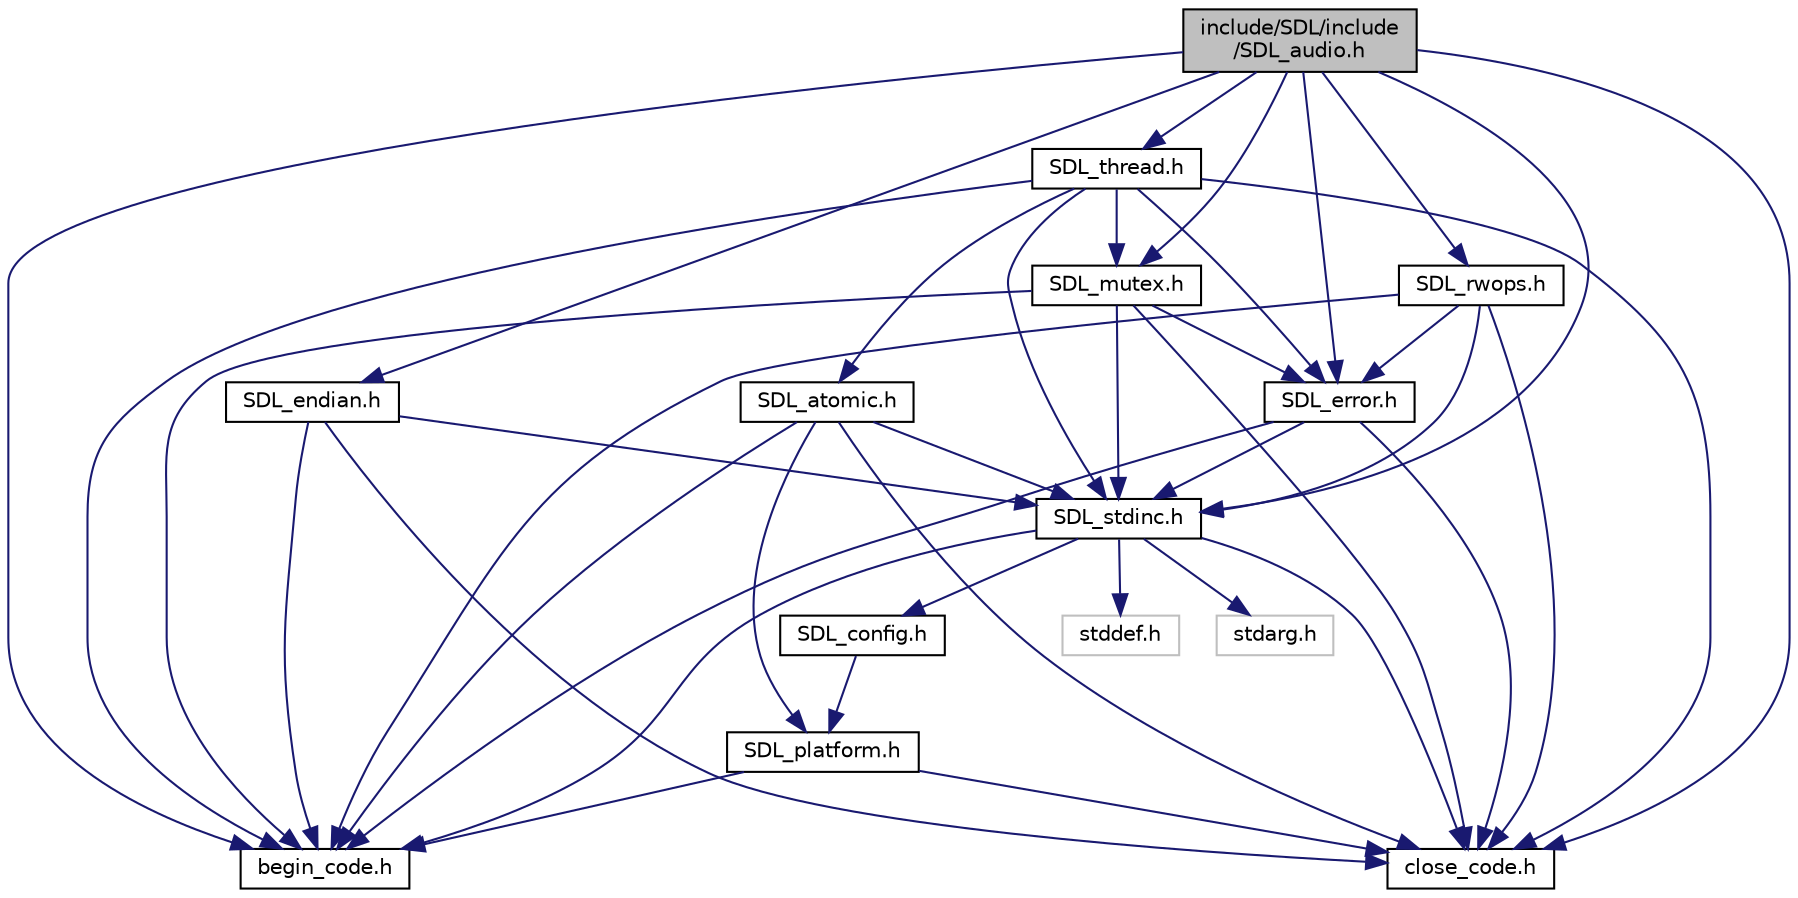 digraph "include/SDL/include/SDL_audio.h"
{
  edge [fontname="Helvetica",fontsize="10",labelfontname="Helvetica",labelfontsize="10"];
  node [fontname="Helvetica",fontsize="10",shape=record];
  Node1 [label="include/SDL/include\l/SDL_audio.h",height=0.2,width=0.4,color="black", fillcolor="grey75", style="filled" fontcolor="black"];
  Node1 -> Node2 [color="midnightblue",fontsize="10",style="solid",fontname="Helvetica"];
  Node2 [label="SDL_stdinc.h",height=0.2,width=0.4,color="black", fillcolor="white", style="filled",URL="$_s_d_l__stdinc_8h.html"];
  Node2 -> Node3 [color="midnightblue",fontsize="10",style="solid",fontname="Helvetica"];
  Node3 [label="SDL_config.h",height=0.2,width=0.4,color="black", fillcolor="white", style="filled",URL="$_s_d_l__config_8h_source.html"];
  Node3 -> Node4 [color="midnightblue",fontsize="10",style="solid",fontname="Helvetica"];
  Node4 [label="SDL_platform.h",height=0.2,width=0.4,color="black", fillcolor="white", style="filled",URL="$_s_d_l__platform_8h.html"];
  Node4 -> Node5 [color="midnightblue",fontsize="10",style="solid",fontname="Helvetica"];
  Node5 [label="begin_code.h",height=0.2,width=0.4,color="black", fillcolor="white", style="filled",URL="$begin__code_8h.html"];
  Node4 -> Node6 [color="midnightblue",fontsize="10",style="solid",fontname="Helvetica"];
  Node6 [label="close_code.h",height=0.2,width=0.4,color="black", fillcolor="white", style="filled",URL="$close__code_8h.html"];
  Node2 -> Node7 [color="midnightblue",fontsize="10",style="solid",fontname="Helvetica"];
  Node7 [label="stddef.h",height=0.2,width=0.4,color="grey75", fillcolor="white", style="filled"];
  Node2 -> Node8 [color="midnightblue",fontsize="10",style="solid",fontname="Helvetica"];
  Node8 [label="stdarg.h",height=0.2,width=0.4,color="grey75", fillcolor="white", style="filled"];
  Node2 -> Node5 [color="midnightblue",fontsize="10",style="solid",fontname="Helvetica"];
  Node2 -> Node6 [color="midnightblue",fontsize="10",style="solid",fontname="Helvetica"];
  Node1 -> Node9 [color="midnightblue",fontsize="10",style="solid",fontname="Helvetica"];
  Node9 [label="SDL_error.h",height=0.2,width=0.4,color="black", fillcolor="white", style="filled",URL="$_s_d_l__error_8h.html"];
  Node9 -> Node2 [color="midnightblue",fontsize="10",style="solid",fontname="Helvetica"];
  Node9 -> Node5 [color="midnightblue",fontsize="10",style="solid",fontname="Helvetica"];
  Node9 -> Node6 [color="midnightblue",fontsize="10",style="solid",fontname="Helvetica"];
  Node1 -> Node10 [color="midnightblue",fontsize="10",style="solid",fontname="Helvetica"];
  Node10 [label="SDL_endian.h",height=0.2,width=0.4,color="black", fillcolor="white", style="filled",URL="$_s_d_l__endian_8h.html"];
  Node10 -> Node2 [color="midnightblue",fontsize="10",style="solid",fontname="Helvetica"];
  Node10 -> Node5 [color="midnightblue",fontsize="10",style="solid",fontname="Helvetica"];
  Node10 -> Node6 [color="midnightblue",fontsize="10",style="solid",fontname="Helvetica"];
  Node1 -> Node11 [color="midnightblue",fontsize="10",style="solid",fontname="Helvetica"];
  Node11 [label="SDL_mutex.h",height=0.2,width=0.4,color="black", fillcolor="white", style="filled",URL="$_s_d_l__mutex_8h.html"];
  Node11 -> Node2 [color="midnightblue",fontsize="10",style="solid",fontname="Helvetica"];
  Node11 -> Node9 [color="midnightblue",fontsize="10",style="solid",fontname="Helvetica"];
  Node11 -> Node5 [color="midnightblue",fontsize="10",style="solid",fontname="Helvetica"];
  Node11 -> Node6 [color="midnightblue",fontsize="10",style="solid",fontname="Helvetica"];
  Node1 -> Node12 [color="midnightblue",fontsize="10",style="solid",fontname="Helvetica"];
  Node12 [label="SDL_thread.h",height=0.2,width=0.4,color="black", fillcolor="white", style="filled",URL="$_s_d_l__thread_8h.html"];
  Node12 -> Node2 [color="midnightblue",fontsize="10",style="solid",fontname="Helvetica"];
  Node12 -> Node9 [color="midnightblue",fontsize="10",style="solid",fontname="Helvetica"];
  Node12 -> Node13 [color="midnightblue",fontsize="10",style="solid",fontname="Helvetica"];
  Node13 [label="SDL_atomic.h",height=0.2,width=0.4,color="black", fillcolor="white", style="filled",URL="$_s_d_l__atomic_8h.html"];
  Node13 -> Node2 [color="midnightblue",fontsize="10",style="solid",fontname="Helvetica"];
  Node13 -> Node4 [color="midnightblue",fontsize="10",style="solid",fontname="Helvetica"];
  Node13 -> Node5 [color="midnightblue",fontsize="10",style="solid",fontname="Helvetica"];
  Node13 -> Node6 [color="midnightblue",fontsize="10",style="solid",fontname="Helvetica"];
  Node12 -> Node11 [color="midnightblue",fontsize="10",style="solid",fontname="Helvetica"];
  Node12 -> Node5 [color="midnightblue",fontsize="10",style="solid",fontname="Helvetica"];
  Node12 -> Node6 [color="midnightblue",fontsize="10",style="solid",fontname="Helvetica"];
  Node1 -> Node14 [color="midnightblue",fontsize="10",style="solid",fontname="Helvetica"];
  Node14 [label="SDL_rwops.h",height=0.2,width=0.4,color="black", fillcolor="white", style="filled",URL="$_s_d_l__rwops_8h.html"];
  Node14 -> Node2 [color="midnightblue",fontsize="10",style="solid",fontname="Helvetica"];
  Node14 -> Node9 [color="midnightblue",fontsize="10",style="solid",fontname="Helvetica"];
  Node14 -> Node5 [color="midnightblue",fontsize="10",style="solid",fontname="Helvetica"];
  Node14 -> Node6 [color="midnightblue",fontsize="10",style="solid",fontname="Helvetica"];
  Node1 -> Node5 [color="midnightblue",fontsize="10",style="solid",fontname="Helvetica"];
  Node1 -> Node6 [color="midnightblue",fontsize="10",style="solid",fontname="Helvetica"];
}
